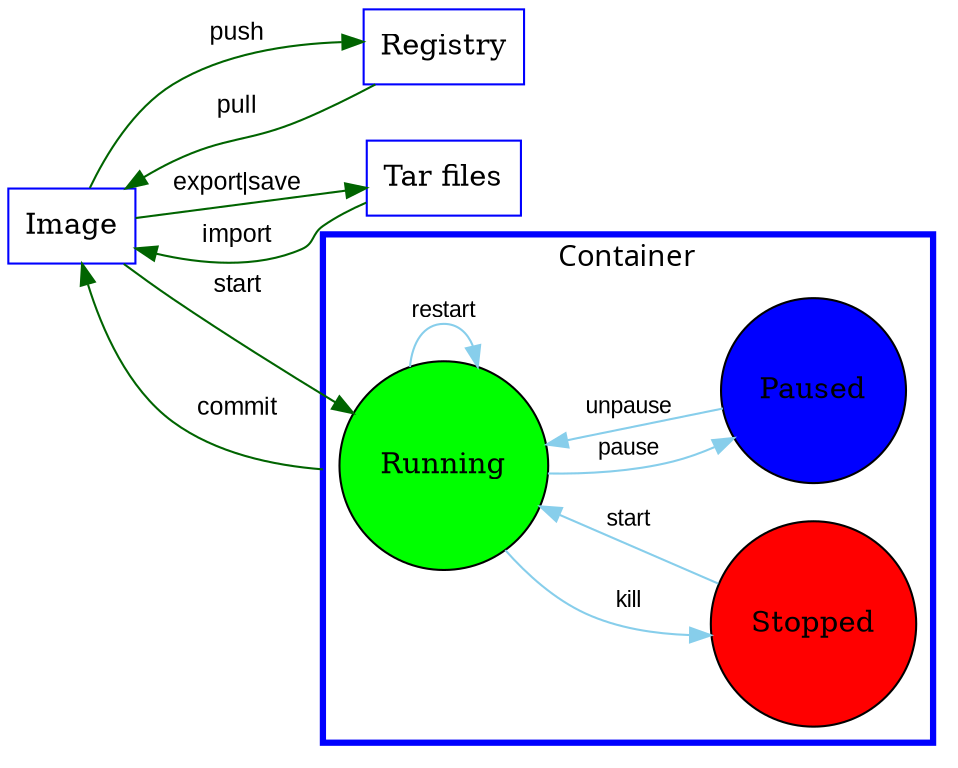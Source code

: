 //dot -Tpng xx.dot -o xx.png
digraph G {
    rankdir=TB;
    fontname = "Microsoft YaHei";
    fontsize = 14;
    penwidth = 3;
    compound=true;
    rankdir=LR;

    node [shape = record];
    edge [fontname = "Arial", fontsize = 12, color="darkgreen" ];

    image[label="Image",color=blue];
    registry[label="Registry",color=blue];
    tar[label="Tar files",color=blue];

    subgraph cluster_container {
		label = "Container";
        style = "bold";
        color = blue;
        edge [fontname = "Arial", fontsize = 11, color="skyblue" ];
		//node [style=filled];
        run[label="Running",shape=circle, style=filled, fillcolor=green];
        stop[label="Stopped",shape=circle, style=filled, fillcolor=red];
        pause[label="Paused",shape=circle, style=filled, fillcolor=blue];

        run->pause[label="pause"];
        pause->run[label="unpause"];
        run->run[label="restart"];
        run->stop[label="kill"];
        stop->run[label="start"];
	}

    run->image[label="commit",ltail=cluster_container];
    image->run[label="start"];

    image->tar[label="export|save"];
    tar->image[label="import"];

    image->registry[label="push"];
    registry->image[label="pull"];

    //heat[label="heat commands",color=blue];
    //heatshell[label="heatclient.shell.HeatShell",color=blue];
    //shell[label="{heatclient.v1.shell|+do_stack_create\l+do_stack_show\l+do_stack_update\l...\l+do_event_list\l...\l+do_resource_list\l...\l+do_resource_type_show\l...\l+do_template_show\l...\l}",color=blue];
    //heatclient[label="heatclient.client.Client",color=blue];
    //client[label="heatclient.v1.client.Client",color=blue];
    //httpclient[label="heatclient.common.http.HTTPClient",color=blue];



    //openstackservices[label="{OpenStack Services|+Nova\l+Neutron\l+Keystone\l...}",color=blue];

    //{rank=same; image cluster_container}
    //{rank=same; rpcproxy apimixin}
}
